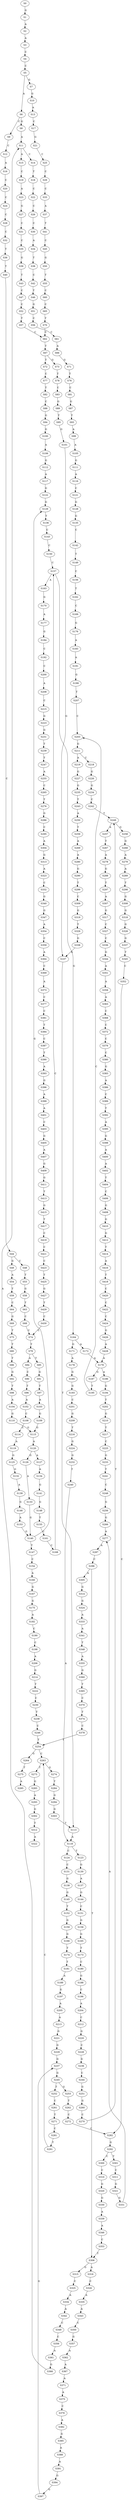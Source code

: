 strict digraph  {
	S0 -> S1 [ label = G ];
	S1 -> S2 [ label = A ];
	S2 -> S3 [ label = A ];
	S3 -> S4 [ label = C ];
	S4 -> S5 [ label = C ];
	S5 -> S6 [ label = A ];
	S5 -> S7 [ label = G ];
	S6 -> S8 [ label = G ];
	S6 -> S9 [ label = C ];
	S7 -> S10 [ label = G ];
	S8 -> S11 [ label = A ];
	S9 -> S12 [ label = C ];
	S10 -> S13 [ label = A ];
	S11 -> S14 [ label = C ];
	S11 -> S15 [ label = A ];
	S12 -> S16 [ label = A ];
	S13 -> S17 [ label = C ];
	S14 -> S18 [ label = T ];
	S15 -> S19 [ label = C ];
	S16 -> S20 [ label = C ];
	S17 -> S21 [ label = G ];
	S18 -> S22 [ label = C ];
	S19 -> S23 [ label = A ];
	S20 -> S24 [ label = C ];
	S21 -> S25 [ label = C ];
	S22 -> S26 [ label = C ];
	S23 -> S27 [ label = G ];
	S24 -> S28 [ label = C ];
	S25 -> S29 [ label = C ];
	S26 -> S30 [ label = C ];
	S27 -> S31 [ label = C ];
	S28 -> S32 [ label = C ];
	S29 -> S33 [ label = C ];
	S30 -> S34 [ label = A ];
	S31 -> S35 [ label = C ];
	S32 -> S36 [ label = T ];
	S33 -> S37 [ label = A ];
	S34 -> S38 [ label = T ];
	S35 -> S39 [ label = G ];
	S36 -> S40 [ label = T ];
	S37 -> S41 [ label = T ];
	S38 -> S42 [ label = C ];
	S39 -> S43 [ label = T ];
	S40 -> S44 [ label = C ];
	S41 -> S45 [ label = C ];
	S42 -> S46 [ label = T ];
	S43 -> S47 [ label = C ];
	S44 -> S48 [ label = C ];
	S44 -> S49 [ label = G ];
	S45 -> S50 [ label = G ];
	S46 -> S51 [ label = G ];
	S47 -> S52 [ label = C ];
	S48 -> S53 [ label = T ];
	S49 -> S54 [ label = A ];
	S50 -> S55 [ label = T ];
	S51 -> S56 [ label = C ];
	S52 -> S57 [ label = T ];
	S53 -> S58 [ label = G ];
	S54 -> S59 [ label = T ];
	S55 -> S60 [ label = C ];
	S56 -> S61 [ label = C ];
	S57 -> S62 [ label = C ];
	S58 -> S63 [ label = T ];
	S59 -> S64 [ label = C ];
	S60 -> S65 [ label = C ];
	S61 -> S66 [ label = A ];
	S62 -> S67 [ label = T ];
	S63 -> S68 [ label = C ];
	S64 -> S69 [ label = G ];
	S65 -> S70 [ label = T ];
	S66 -> S71 [ label = G ];
	S67 -> S72 [ label = T ];
	S67 -> S73 [ label = G ];
	S68 -> S74 [ label = C ];
	S69 -> S75 [ label = T ];
	S70 -> S62 [ label = C ];
	S71 -> S76 [ label = T ];
	S72 -> S77 [ label = C ];
	S73 -> S78 [ label = T ];
	S74 -> S79 [ label = T ];
	S75 -> S80 [ label = T ];
	S76 -> S81 [ label = C ];
	S77 -> S82 [ label = T ];
	S78 -> S83 [ label = C ];
	S79 -> S84 [ label = A ];
	S79 -> S85 [ label = T ];
	S80 -> S86 [ label = T ];
	S81 -> S87 [ label = G ];
	S82 -> S88 [ label = C ];
	S83 -> S89 [ label = G ];
	S84 -> S90 [ label = C ];
	S85 -> S91 [ label = G ];
	S86 -> S92 [ label = G ];
	S87 -> S93 [ label = T ];
	S88 -> S94 [ label = G ];
	S89 -> S95 [ label = T ];
	S90 -> S96 [ label = T ];
	S91 -> S97 [ label = T ];
	S92 -> S98 [ label = T ];
	S93 -> S99 [ label = A ];
	S94 -> S100 [ label = G ];
	S95 -> S101 [ label = G ];
	S96 -> S102 [ label = A ];
	S97 -> S103 [ label = A ];
	S98 -> S104 [ label = A ];
	S99 -> S105 [ label = A ];
	S100 -> S106 [ label = A ];
	S101 -> S107 [ label = G ];
	S102 -> S108 [ label = C ];
	S103 -> S109 [ label = G ];
	S104 -> S110 [ label = G ];
	S105 -> S111 [ label = G ];
	S106 -> S112 [ label = G ];
	S107 -> S113 [ label = T ];
	S108 -> S114 [ label = C ];
	S109 -> S115 [ label = G ];
	S110 -> S115 [ label = G ];
	S111 -> S116 [ label = A ];
	S112 -> S117 [ label = A ];
	S113 -> S118 [ label = A ];
	S114 -> S119 [ label = A ];
	S115 -> S120 [ label = A ];
	S116 -> S121 [ label = C ];
	S117 -> S122 [ label = G ];
	S118 -> S123 [ label = T ];
	S118 -> S124 [ label = C ];
	S119 -> S125 [ label = G ];
	S120 -> S126 [ label = G ];
	S120 -> S127 [ label = A ];
	S121 -> S128 [ label = G ];
	S122 -> S129 [ label = G ];
	S123 -> S130 [ label = G ];
	S124 -> S131 [ label = C ];
	S125 -> S132 [ label = G ];
	S126 -> S133 [ label = A ];
	S127 -> S134 [ label = A ];
	S128 -> S135 [ label = G ];
	S129 -> S136 [ label = T ];
	S130 -> S137 [ label = A ];
	S131 -> S138 [ label = G ];
	S132 -> S139 [ label = A ];
	S133 -> S140 [ label = G ];
	S134 -> S141 [ label = G ];
	S135 -> S142 [ label = C ];
	S136 -> S143 [ label = C ];
	S137 -> S144 [ label = G ];
	S138 -> S145 [ label = G ];
	S139 -> S146 [ label = G ];
	S140 -> S147 [ label = T ];
	S140 -> S129 [ label = G ];
	S141 -> S148 [ label = G ];
	S142 -> S149 [ label = T ];
	S143 -> S150 [ label = C ];
	S144 -> S151 [ label = C ];
	S145 -> S152 [ label = T ];
	S146 -> S153 [ label = A ];
	S147 -> S154 [ label = C ];
	S148 -> S155 [ label = T ];
	S149 -> S156 [ label = C ];
	S150 -> S157 [ label = C ];
	S151 -> S158 [ label = G ];
	S152 -> S159 [ label = G ];
	S153 -> S140 [ label = G ];
	S154 -> S160 [ label = A ];
	S155 -> S161 [ label = C ];
	S156 -> S162 [ label = T ];
	S157 -> S163 [ label = A ];
	S157 -> S164 [ label = G ];
	S158 -> S165 [ label = G ];
	S159 -> S166 [ label = G ];
	S160 -> S167 [ label = G ];
	S161 -> S168 [ label = C ];
	S162 -> S169 [ label = C ];
	S163 -> S170 [ label = G ];
	S164 -> S171 [ label = G ];
	S164 -> S172 [ label = A ];
	S165 -> S173 [ label = T ];
	S166 -> S174 [ label = T ];
	S167 -> S175 [ label = G ];
	S168 -> S157 [ label = C ];
	S169 -> S176 [ label = G ];
	S170 -> S177 [ label = A ];
	S171 -> S178 [ label = A ];
	S172 -> S179 [ label = A ];
	S173 -> S180 [ label = C ];
	S174 -> S181 [ label = T ];
	S175 -> S182 [ label = A ];
	S176 -> S183 [ label = A ];
	S177 -> S184 [ label = G ];
	S178 -> S185 [ label = G ];
	S179 -> S186 [ label = A ];
	S179 -> S187 [ label = G ];
	S180 -> S188 [ label = G ];
	S181 -> S189 [ label = A ];
	S182 -> S190 [ label = C ];
	S183 -> S191 [ label = A ];
	S184 -> S192 [ label = C ];
	S185 -> S193 [ label = G ];
	S186 -> S194 [ label = G ];
	S187 -> S195 [ label = T ];
	S188 -> S196 [ label = C ];
	S189 -> S197 [ label = G ];
	S190 -> S198 [ label = C ];
	S191 -> S199 [ label = G ];
	S192 -> S200 [ label = C ];
	S193 -> S201 [ label = C ];
	S194 -> S202 [ label = T ];
	S195 -> S203 [ label = C ];
	S196 -> S204 [ label = A ];
	S197 -> S205 [ label = A ];
	S198 -> S206 [ label = A ];
	S199 -> S207 [ label = T ];
	S200 -> S208 [ label = A ];
	S201 -> S209 [ label = G ];
	S202 -> S210 [ label = G ];
	S203 -> S211 [ label = G ];
	S204 -> S212 [ label = C ];
	S205 -> S213 [ label = A ];
	S206 -> S214 [ label = G ];
	S207 -> S203 [ label = C ];
	S208 -> S215 [ label = C ];
	S209 -> S216 [ label = T ];
	S210 -> S217 [ label = T ];
	S211 -> S218 [ label = C ];
	S211 -> S219 [ label = A ];
	S212 -> S220 [ label = G ];
	S213 -> S221 [ label = G ];
	S214 -> S222 [ label = T ];
	S215 -> S223 [ label = G ];
	S216 -> S224 [ label = G ];
	S217 -> S225 [ label = C ];
	S218 -> S226 [ label = G ];
	S219 -> S227 [ label = G ];
	S220 -> S228 [ label = C ];
	S221 -> S229 [ label = G ];
	S222 -> S230 [ label = C ];
	S223 -> S231 [ label = G ];
	S224 -> S232 [ label = G ];
	S225 -> S233 [ label = G ];
	S226 -> S234 [ label = G ];
	S227 -> S235 [ label = G ];
	S228 -> S236 [ label = G ];
	S229 -> S237 [ label = G ];
	S230 -> S238 [ label = T ];
	S231 -> S239 [ label = T ];
	S232 -> S240 [ label = T ];
	S233 -> S241 [ label = T ];
	S234 -> S242 [ label = C ];
	S235 -> S243 [ label = T ];
	S236 -> S244 [ label = C ];
	S237 -> S245 [ label = G ];
	S238 -> S246 [ label = C ];
	S239 -> S247 [ label = T ];
	S240 -> S118 [ label = A ];
	S241 -> S248 [ label = C ];
	S242 -> S249 [ label = T ];
	S243 -> S250 [ label = A ];
	S244 -> S251 [ label = G ];
	S245 -> S252 [ label = T ];
	S245 -> S253 [ label = G ];
	S246 -> S254 [ label = T ];
	S247 -> S255 [ label = A ];
	S248 -> S256 [ label = G ];
	S249 -> S257 [ label = A ];
	S249 -> S258 [ label = G ];
	S250 -> S259 [ label = T ];
	S251 -> S260 [ label = G ];
	S252 -> S261 [ label = C ];
	S253 -> S262 [ label = T ];
	S254 -> S263 [ label = C ];
	S254 -> S264 [ label = G ];
	S255 -> S265 [ label = C ];
	S256 -> S266 [ label = G ];
	S257 -> S267 [ label = T ];
	S258 -> S268 [ label = G ];
	S259 -> S269 [ label = A ];
	S260 -> S270 [ label = C ];
	S261 -> S271 [ label = T ];
	S262 -> S272 [ label = C ];
	S263 -> S273 [ label = T ];
	S263 -> S274 [ label = G ];
	S264 -> S275 [ label = T ];
	S265 -> S276 [ label = T ];
	S266 -> S277 [ label = A ];
	S267 -> S278 [ label = A ];
	S268 -> S279 [ label = A ];
	S269 -> S280 [ label = A ];
	S270 -> S249 [ label = T ];
	S271 -> S281 [ label = C ];
	S272 -> S282 [ label = C ];
	S273 -> S283 [ label = G ];
	S274 -> S284 [ label = T ];
	S275 -> S285 [ label = A ];
	S276 -> S286 [ label = G ];
	S277 -> S287 [ label = A ];
	S278 -> S288 [ label = G ];
	S279 -> S289 [ label = A ];
	S280 -> S290 [ label = G ];
	S281 -> S291 [ label = T ];
	S282 -> S292 [ label = G ];
	S283 -> S293 [ label = A ];
	S284 -> S294 [ label = G ];
	S286 -> S295 [ label = C ];
	S287 -> S296 [ label = C ];
	S288 -> S297 [ label = T ];
	S289 -> S298 [ label = T ];
	S290 -> S299 [ label = T ];
	S291 -> S263 [ label = C ];
	S292 -> S300 [ label = C ];
	S292 -> S301 [ label = T ];
	S293 -> S302 [ label = G ];
	S294 -> S303 [ label = G ];
	S295 -> S304 [ label = A ];
	S296 -> S305 [ label = A ];
	S296 -> S306 [ label = T ];
	S297 -> S307 [ label = A ];
	S298 -> S308 [ label = G ];
	S299 -> S309 [ label = C ];
	S300 -> S310 [ label = C ];
	S301 -> S311 [ label = C ];
	S302 -> S312 [ label = T ];
	S303 -> S113 [ label = T ];
	S304 -> S313 [ label = G ];
	S305 -> S314 [ label = G ];
	S306 -> S315 [ label = G ];
	S306 -> S316 [ label = A ];
	S307 -> S317 [ label = G ];
	S308 -> S318 [ label = G ];
	S309 -> S319 [ label = G ];
	S310 -> S320 [ label = G ];
	S311 -> S321 [ label = G ];
	S312 -> S322 [ label = A ];
	S313 -> S323 [ label = A ];
	S314 -> S324 [ label = G ];
	S315 -> S325 [ label = C ];
	S316 -> S326 [ label = C ];
	S317 -> S327 [ label = C ];
	S318 -> S328 [ label = G ];
	S319 -> S329 [ label = T ];
	S320 -> S330 [ label = G ];
	S321 -> S331 [ label = G ];
	S323 -> S332 [ label = C ];
	S324 -> S333 [ label = A ];
	S325 -> S334 [ label = A ];
	S326 -> S335 [ label = A ];
	S327 -> S336 [ label = C ];
	S328 -> S337 [ label = G ];
	S329 -> S338 [ label = G ];
	S330 -> S339 [ label = A ];
	S331 -> S277 [ label = A ];
	S332 -> S340 [ label = G ];
	S333 -> S341 [ label = A ];
	S334 -> S342 [ label = A ];
	S335 -> S343 [ label = A ];
	S336 -> S344 [ label = G ];
	S337 -> S345 [ label = T ];
	S338 -> S107 [ label = G ];
	S339 -> S346 [ label = A ];
	S340 -> S347 [ label = G ];
	S341 -> S348 [ label = T ];
	S342 -> S349 [ label = C ];
	S343 -> S350 [ label = C ];
	S344 -> S351 [ label = A ];
	S345 -> S352 [ label = C ];
	S346 -> S353 [ label = C ];
	S347 -> S354 [ label = A ];
	S348 -> S355 [ label = A ];
	S349 -> S356 [ label = C ];
	S350 -> S357 [ label = G ];
	S351 -> S358 [ label = A ];
	S352 -> S282 [ label = C ];
	S353 -> S306 [ label = T ];
	S354 -> S359 [ label = C ];
	S355 -> S360 [ label = G ];
	S356 -> S361 [ label = A ];
	S357 -> S362 [ label = A ];
	S358 -> S363 [ label = A ];
	S359 -> S364 [ label = A ];
	S360 -> S365 [ label = T ];
	S361 -> S366 [ label = G ];
	S362 -> S367 [ label = A ];
	S363 -> S368 [ label = C ];
	S364 -> S369 [ label = C ];
	S365 -> S370 [ label = C ];
	S366 -> S11 [ label = A ];
	S367 -> S371 [ label = A ];
	S368 -> S372 [ label = C ];
	S369 -> S373 [ label = A ];
	S370 -> S374 [ label = T ];
	S371 -> S375 [ label = A ];
	S372 -> S376 [ label = C ];
	S373 -> S377 [ label = C ];
	S374 -> S378 [ label = C ];
	S375 -> S379 [ label = C ];
	S376 -> S380 [ label = C ];
	S377 -> S381 [ label = C ];
	S378 -> S254 [ label = T ];
	S379 -> S382 [ label = A ];
	S380 -> S383 [ label = G ];
	S381 -> S384 [ label = T ];
	S382 -> S385 [ label = G ];
	S383 -> S386 [ label = A ];
	S384 -> S387 [ label = C ];
	S385 -> S388 [ label = A ];
	S386 -> S389 [ label = C ];
	S387 -> S390 [ label = T ];
	S388 -> S391 [ label = A ];
	S389 -> S392 [ label = T ];
	S390 -> S393 [ label = A ];
	S391 -> S394 [ label = G ];
	S392 -> S395 [ label = A ];
	S393 -> S396 [ label = G ];
	S394 -> S397 [ label = G ];
	S395 -> S398 [ label = G ];
	S396 -> S399 [ label = A ];
	S397 -> S237 [ label = G ];
	S398 -> S400 [ label = A ];
	S399 -> S401 [ label = A ];
	S400 -> S402 [ label = A ];
	S401 -> S403 [ label = C ];
	S402 -> S404 [ label = T ];
	S403 -> S405 [ label = G ];
	S404 -> S406 [ label = C ];
	S405 -> S407 [ label = A ];
	S406 -> S408 [ label = G ];
	S407 -> S409 [ label = G ];
	S408 -> S410 [ label = G ];
	S409 -> S411 [ label = G ];
	S410 -> S412 [ label = G ];
	S411 -> S413 [ label = T ];
	S412 -> S414 [ label = T ];
	S413 -> S415 [ label = G ];
	S414 -> S416 [ label = A ];
	S415 -> S417 [ label = T ];
	S416 -> S418 [ label = T ];
	S417 -> S419 [ label = C ];
	S418 -> S420 [ label = C ];
	S419 -> S421 [ label = C ];
	S420 -> S422 [ label = C ];
	S421 -> S423 [ label = C ];
	S422 -> S424 [ label = C ];
	S423 -> S425 [ label = T ];
	S424 -> S426 [ label = G ];
	S425 -> S427 [ label = G ];
	S426 -> S428 [ label = A ];
	S427 -> S429 [ label = T ];
	S428 -> S179 [ label = A ];
	S429 -> S430 [ label = C ];
	S430 -> S74 [ label = C ];
}
